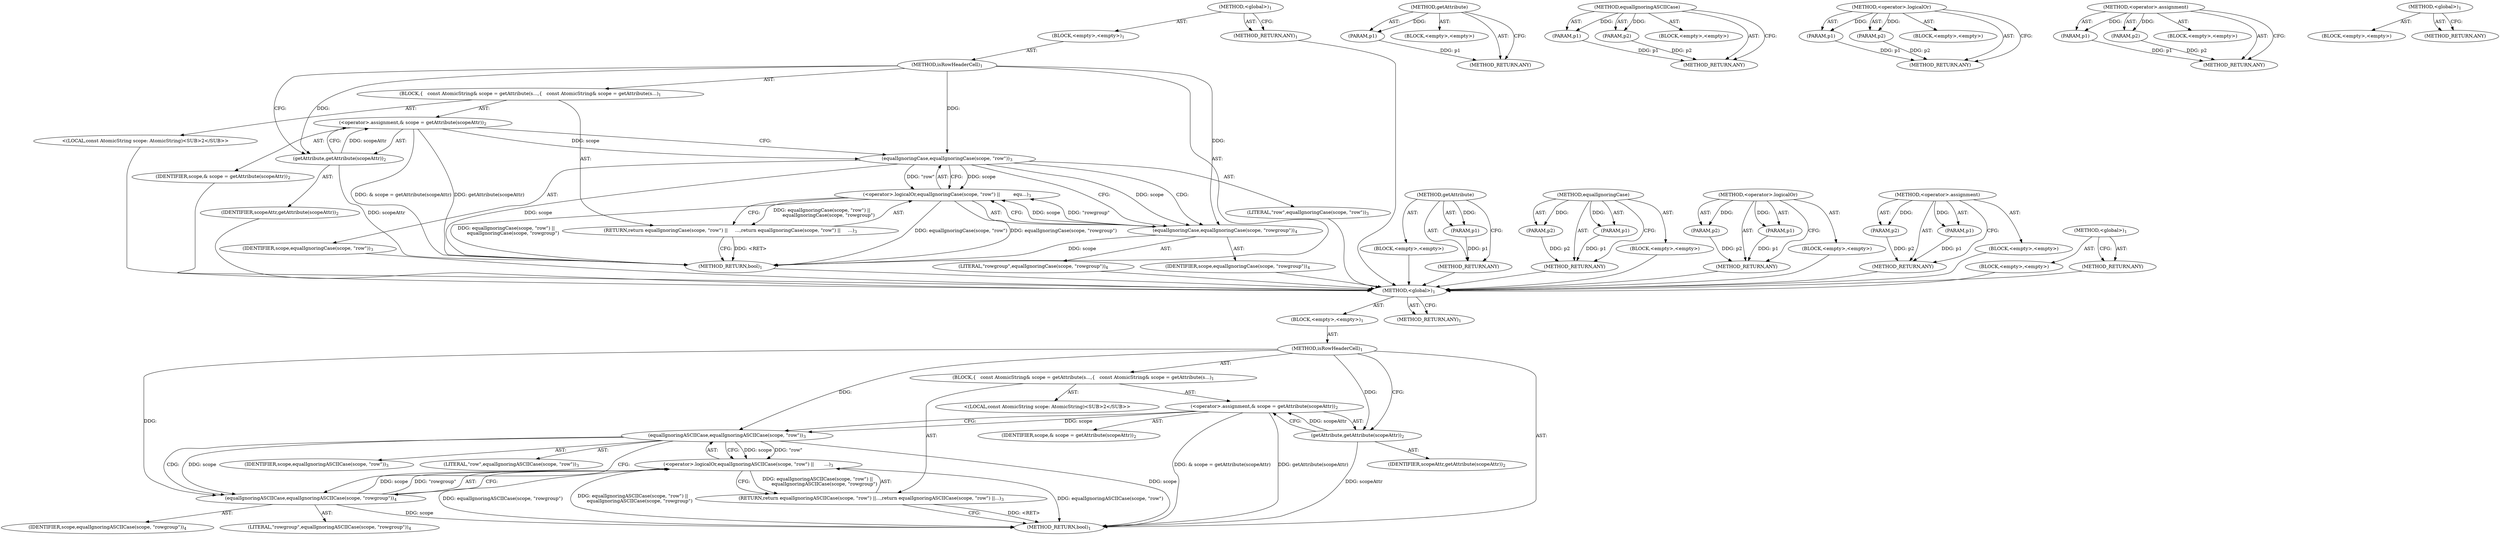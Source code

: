 digraph "&lt;global&gt;" {
vulnerable_6 [label=<(METHOD,&lt;global&gt;)<SUB>1</SUB>>];
vulnerable_7 [label=<(BLOCK,&lt;empty&gt;,&lt;empty&gt;)<SUB>1</SUB>>];
vulnerable_8 [label=<(METHOD,isRowHeaderCell)<SUB>1</SUB>>];
vulnerable_9 [label=<(BLOCK,{
   const AtomicString&amp; scope = getAttribute(s...,{
   const AtomicString&amp; scope = getAttribute(s...)<SUB>1</SUB>>];
vulnerable_10 [label="<(LOCAL,const AtomicString scope: AtomicString)<SUB>2</SUB>>"];
vulnerable_11 [label=<(&lt;operator&gt;.assignment,&amp; scope = getAttribute(scopeAttr))<SUB>2</SUB>>];
vulnerable_12 [label=<(IDENTIFIER,scope,&amp; scope = getAttribute(scopeAttr))<SUB>2</SUB>>];
vulnerable_13 [label=<(getAttribute,getAttribute(scopeAttr))<SUB>2</SUB>>];
vulnerable_14 [label=<(IDENTIFIER,scopeAttr,getAttribute(scopeAttr))<SUB>2</SUB>>];
vulnerable_15 [label=<(RETURN,return equalIgnoringCase(scope, &quot;row&quot;) ||
     ...,return equalIgnoringCase(scope, &quot;row&quot;) ||
     ...)<SUB>3</SUB>>];
vulnerable_16 [label=<(&lt;operator&gt;.logicalOr,equalIgnoringCase(scope, &quot;row&quot;) ||
         equ...)<SUB>3</SUB>>];
vulnerable_17 [label=<(equalIgnoringCase,equalIgnoringCase(scope, &quot;row&quot;))<SUB>3</SUB>>];
vulnerable_18 [label=<(IDENTIFIER,scope,equalIgnoringCase(scope, &quot;row&quot;))<SUB>3</SUB>>];
vulnerable_19 [label=<(LITERAL,&quot;row&quot;,equalIgnoringCase(scope, &quot;row&quot;))<SUB>3</SUB>>];
vulnerable_20 [label=<(equalIgnoringCase,equalIgnoringCase(scope, &quot;rowgroup&quot;))<SUB>4</SUB>>];
vulnerable_21 [label=<(IDENTIFIER,scope,equalIgnoringCase(scope, &quot;rowgroup&quot;))<SUB>4</SUB>>];
vulnerable_22 [label=<(LITERAL,&quot;rowgroup&quot;,equalIgnoringCase(scope, &quot;rowgroup&quot;))<SUB>4</SUB>>];
vulnerable_23 [label=<(METHOD_RETURN,bool)<SUB>1</SUB>>];
vulnerable_25 [label=<(METHOD_RETURN,ANY)<SUB>1</SUB>>];
vulnerable_51 [label=<(METHOD,getAttribute)>];
vulnerable_52 [label=<(PARAM,p1)>];
vulnerable_53 [label=<(BLOCK,&lt;empty&gt;,&lt;empty&gt;)>];
vulnerable_54 [label=<(METHOD_RETURN,ANY)>];
vulnerable_60 [label=<(METHOD,equalIgnoringCase)>];
vulnerable_61 [label=<(PARAM,p1)>];
vulnerable_62 [label=<(PARAM,p2)>];
vulnerable_63 [label=<(BLOCK,&lt;empty&gt;,&lt;empty&gt;)>];
vulnerable_64 [label=<(METHOD_RETURN,ANY)>];
vulnerable_55 [label=<(METHOD,&lt;operator&gt;.logicalOr)>];
vulnerable_56 [label=<(PARAM,p1)>];
vulnerable_57 [label=<(PARAM,p2)>];
vulnerable_58 [label=<(BLOCK,&lt;empty&gt;,&lt;empty&gt;)>];
vulnerable_59 [label=<(METHOD_RETURN,ANY)>];
vulnerable_46 [label=<(METHOD,&lt;operator&gt;.assignment)>];
vulnerable_47 [label=<(PARAM,p1)>];
vulnerable_48 [label=<(PARAM,p2)>];
vulnerable_49 [label=<(BLOCK,&lt;empty&gt;,&lt;empty&gt;)>];
vulnerable_50 [label=<(METHOD_RETURN,ANY)>];
vulnerable_40 [label=<(METHOD,&lt;global&gt;)<SUB>1</SUB>>];
vulnerable_41 [label=<(BLOCK,&lt;empty&gt;,&lt;empty&gt;)>];
vulnerable_42 [label=<(METHOD_RETURN,ANY)>];
fixed_6 [label=<(METHOD,&lt;global&gt;)<SUB>1</SUB>>];
fixed_7 [label=<(BLOCK,&lt;empty&gt;,&lt;empty&gt;)<SUB>1</SUB>>];
fixed_8 [label=<(METHOD,isRowHeaderCell)<SUB>1</SUB>>];
fixed_9 [label=<(BLOCK,{
   const AtomicString&amp; scope = getAttribute(s...,{
   const AtomicString&amp; scope = getAttribute(s...)<SUB>1</SUB>>];
fixed_10 [label="<(LOCAL,const AtomicString scope: AtomicString)<SUB>2</SUB>>"];
fixed_11 [label=<(&lt;operator&gt;.assignment,&amp; scope = getAttribute(scopeAttr))<SUB>2</SUB>>];
fixed_12 [label=<(IDENTIFIER,scope,&amp; scope = getAttribute(scopeAttr))<SUB>2</SUB>>];
fixed_13 [label=<(getAttribute,getAttribute(scopeAttr))<SUB>2</SUB>>];
fixed_14 [label=<(IDENTIFIER,scopeAttr,getAttribute(scopeAttr))<SUB>2</SUB>>];
fixed_15 [label=<(RETURN,return equalIgnoringASCIICase(scope, &quot;row&quot;) ||
...,return equalIgnoringASCIICase(scope, &quot;row&quot;) ||
...)<SUB>3</SUB>>];
fixed_16 [label=<(&lt;operator&gt;.logicalOr,equalIgnoringASCIICase(scope, &quot;row&quot;) ||
       ...)<SUB>3</SUB>>];
fixed_17 [label=<(equalIgnoringASCIICase,equalIgnoringASCIICase(scope, &quot;row&quot;))<SUB>3</SUB>>];
fixed_18 [label=<(IDENTIFIER,scope,equalIgnoringASCIICase(scope, &quot;row&quot;))<SUB>3</SUB>>];
fixed_19 [label=<(LITERAL,&quot;row&quot;,equalIgnoringASCIICase(scope, &quot;row&quot;))<SUB>3</SUB>>];
fixed_20 [label=<(equalIgnoringASCIICase,equalIgnoringASCIICase(scope, &quot;rowgroup&quot;))<SUB>4</SUB>>];
fixed_21 [label=<(IDENTIFIER,scope,equalIgnoringASCIICase(scope, &quot;rowgroup&quot;))<SUB>4</SUB>>];
fixed_22 [label=<(LITERAL,&quot;rowgroup&quot;,equalIgnoringASCIICase(scope, &quot;rowgroup&quot;))<SUB>4</SUB>>];
fixed_23 [label=<(METHOD_RETURN,bool)<SUB>1</SUB>>];
fixed_25 [label=<(METHOD_RETURN,ANY)<SUB>1</SUB>>];
fixed_51 [label=<(METHOD,getAttribute)>];
fixed_52 [label=<(PARAM,p1)>];
fixed_53 [label=<(BLOCK,&lt;empty&gt;,&lt;empty&gt;)>];
fixed_54 [label=<(METHOD_RETURN,ANY)>];
fixed_60 [label=<(METHOD,equalIgnoringASCIICase)>];
fixed_61 [label=<(PARAM,p1)>];
fixed_62 [label=<(PARAM,p2)>];
fixed_63 [label=<(BLOCK,&lt;empty&gt;,&lt;empty&gt;)>];
fixed_64 [label=<(METHOD_RETURN,ANY)>];
fixed_55 [label=<(METHOD,&lt;operator&gt;.logicalOr)>];
fixed_56 [label=<(PARAM,p1)>];
fixed_57 [label=<(PARAM,p2)>];
fixed_58 [label=<(BLOCK,&lt;empty&gt;,&lt;empty&gt;)>];
fixed_59 [label=<(METHOD_RETURN,ANY)>];
fixed_46 [label=<(METHOD,&lt;operator&gt;.assignment)>];
fixed_47 [label=<(PARAM,p1)>];
fixed_48 [label=<(PARAM,p2)>];
fixed_49 [label=<(BLOCK,&lt;empty&gt;,&lt;empty&gt;)>];
fixed_50 [label=<(METHOD_RETURN,ANY)>];
fixed_40 [label=<(METHOD,&lt;global&gt;)<SUB>1</SUB>>];
fixed_41 [label=<(BLOCK,&lt;empty&gt;,&lt;empty&gt;)>];
fixed_42 [label=<(METHOD_RETURN,ANY)>];
vulnerable_6 -> vulnerable_7  [key=0, label="AST: "];
vulnerable_6 -> vulnerable_25  [key=0, label="AST: "];
vulnerable_6 -> vulnerable_25  [key=1, label="CFG: "];
vulnerable_7 -> vulnerable_8  [key=0, label="AST: "];
vulnerable_8 -> vulnerable_9  [key=0, label="AST: "];
vulnerable_8 -> vulnerable_23  [key=0, label="AST: "];
vulnerable_8 -> vulnerable_13  [key=0, label="CFG: "];
vulnerable_8 -> vulnerable_13  [key=1, label="DDG: "];
vulnerable_8 -> vulnerable_17  [key=0, label="DDG: "];
vulnerable_8 -> vulnerable_20  [key=0, label="DDG: "];
vulnerable_9 -> vulnerable_10  [key=0, label="AST: "];
vulnerable_9 -> vulnerable_11  [key=0, label="AST: "];
vulnerable_9 -> vulnerable_15  [key=0, label="AST: "];
vulnerable_10 -> fixed_6  [key=0];
vulnerable_11 -> vulnerable_12  [key=0, label="AST: "];
vulnerable_11 -> vulnerable_13  [key=0, label="AST: "];
vulnerable_11 -> vulnerable_17  [key=0, label="CFG: "];
vulnerable_11 -> vulnerable_17  [key=1, label="DDG: scope"];
vulnerable_11 -> vulnerable_23  [key=0, label="DDG: getAttribute(scopeAttr)"];
vulnerable_11 -> vulnerable_23  [key=1, label="DDG: &amp; scope = getAttribute(scopeAttr)"];
vulnerable_12 -> fixed_6  [key=0];
vulnerable_13 -> vulnerable_14  [key=0, label="AST: "];
vulnerable_13 -> vulnerable_11  [key=0, label="CFG: "];
vulnerable_13 -> vulnerable_11  [key=1, label="DDG: scopeAttr"];
vulnerable_13 -> vulnerable_23  [key=0, label="DDG: scopeAttr"];
vulnerable_14 -> fixed_6  [key=0];
vulnerable_15 -> vulnerable_16  [key=0, label="AST: "];
vulnerable_15 -> vulnerable_23  [key=0, label="CFG: "];
vulnerable_15 -> vulnerable_23  [key=1, label="DDG: &lt;RET&gt;"];
vulnerable_16 -> vulnerable_17  [key=0, label="AST: "];
vulnerable_16 -> vulnerable_20  [key=0, label="AST: "];
vulnerable_16 -> vulnerable_15  [key=0, label="CFG: "];
vulnerable_16 -> vulnerable_15  [key=1, label="DDG: equalIgnoringCase(scope, &quot;row&quot;) ||
         equalIgnoringCase(scope, &quot;rowgroup&quot;)"];
vulnerable_16 -> vulnerable_23  [key=0, label="DDG: equalIgnoringCase(scope, &quot;row&quot;)"];
vulnerable_16 -> vulnerable_23  [key=1, label="DDG: equalIgnoringCase(scope, &quot;rowgroup&quot;)"];
vulnerable_16 -> vulnerable_23  [key=2, label="DDG: equalIgnoringCase(scope, &quot;row&quot;) ||
         equalIgnoringCase(scope, &quot;rowgroup&quot;)"];
vulnerable_17 -> vulnerable_18  [key=0, label="AST: "];
vulnerable_17 -> vulnerable_19  [key=0, label="AST: "];
vulnerable_17 -> vulnerable_16  [key=0, label="CFG: "];
vulnerable_17 -> vulnerable_16  [key=1, label="DDG: scope"];
vulnerable_17 -> vulnerable_16  [key=2, label="DDG: &quot;row&quot;"];
vulnerable_17 -> vulnerable_20  [key=0, label="CFG: "];
vulnerable_17 -> vulnerable_20  [key=1, label="DDG: scope"];
vulnerable_17 -> vulnerable_20  [key=2, label="CDG: "];
vulnerable_17 -> vulnerable_23  [key=0, label="DDG: scope"];
vulnerable_18 -> fixed_6  [key=0];
vulnerable_19 -> fixed_6  [key=0];
vulnerable_20 -> vulnerable_21  [key=0, label="AST: "];
vulnerable_20 -> vulnerable_22  [key=0, label="AST: "];
vulnerable_20 -> vulnerable_16  [key=0, label="CFG: "];
vulnerable_20 -> vulnerable_16  [key=1, label="DDG: scope"];
vulnerable_20 -> vulnerable_16  [key=2, label="DDG: &quot;rowgroup&quot;"];
vulnerable_20 -> vulnerable_23  [key=0, label="DDG: scope"];
vulnerable_21 -> fixed_6  [key=0];
vulnerable_22 -> fixed_6  [key=0];
vulnerable_23 -> fixed_6  [key=0];
vulnerable_25 -> fixed_6  [key=0];
vulnerable_51 -> vulnerable_52  [key=0, label="AST: "];
vulnerable_51 -> vulnerable_52  [key=1, label="DDG: "];
vulnerable_51 -> vulnerable_53  [key=0, label="AST: "];
vulnerable_51 -> vulnerable_54  [key=0, label="AST: "];
vulnerable_51 -> vulnerable_54  [key=1, label="CFG: "];
vulnerable_52 -> vulnerable_54  [key=0, label="DDG: p1"];
vulnerable_53 -> fixed_6  [key=0];
vulnerable_54 -> fixed_6  [key=0];
vulnerable_60 -> vulnerable_61  [key=0, label="AST: "];
vulnerable_60 -> vulnerable_61  [key=1, label="DDG: "];
vulnerable_60 -> vulnerable_63  [key=0, label="AST: "];
vulnerable_60 -> vulnerable_62  [key=0, label="AST: "];
vulnerable_60 -> vulnerable_62  [key=1, label="DDG: "];
vulnerable_60 -> vulnerable_64  [key=0, label="AST: "];
vulnerable_60 -> vulnerable_64  [key=1, label="CFG: "];
vulnerable_61 -> vulnerable_64  [key=0, label="DDG: p1"];
vulnerable_62 -> vulnerable_64  [key=0, label="DDG: p2"];
vulnerable_63 -> fixed_6  [key=0];
vulnerable_64 -> fixed_6  [key=0];
vulnerable_55 -> vulnerable_56  [key=0, label="AST: "];
vulnerable_55 -> vulnerable_56  [key=1, label="DDG: "];
vulnerable_55 -> vulnerable_58  [key=0, label="AST: "];
vulnerable_55 -> vulnerable_57  [key=0, label="AST: "];
vulnerable_55 -> vulnerable_57  [key=1, label="DDG: "];
vulnerable_55 -> vulnerable_59  [key=0, label="AST: "];
vulnerable_55 -> vulnerable_59  [key=1, label="CFG: "];
vulnerable_56 -> vulnerable_59  [key=0, label="DDG: p1"];
vulnerable_57 -> vulnerable_59  [key=0, label="DDG: p2"];
vulnerable_58 -> fixed_6  [key=0];
vulnerable_59 -> fixed_6  [key=0];
vulnerable_46 -> vulnerable_47  [key=0, label="AST: "];
vulnerable_46 -> vulnerable_47  [key=1, label="DDG: "];
vulnerable_46 -> vulnerable_49  [key=0, label="AST: "];
vulnerable_46 -> vulnerable_48  [key=0, label="AST: "];
vulnerable_46 -> vulnerable_48  [key=1, label="DDG: "];
vulnerable_46 -> vulnerable_50  [key=0, label="AST: "];
vulnerable_46 -> vulnerable_50  [key=1, label="CFG: "];
vulnerable_47 -> vulnerable_50  [key=0, label="DDG: p1"];
vulnerable_48 -> vulnerable_50  [key=0, label="DDG: p2"];
vulnerable_49 -> fixed_6  [key=0];
vulnerable_50 -> fixed_6  [key=0];
vulnerable_40 -> vulnerable_41  [key=0, label="AST: "];
vulnerable_40 -> vulnerable_42  [key=0, label="AST: "];
vulnerable_40 -> vulnerable_42  [key=1, label="CFG: "];
vulnerable_41 -> fixed_6  [key=0];
vulnerable_42 -> fixed_6  [key=0];
fixed_6 -> fixed_7  [key=0, label="AST: "];
fixed_6 -> fixed_25  [key=0, label="AST: "];
fixed_6 -> fixed_25  [key=1, label="CFG: "];
fixed_7 -> fixed_8  [key=0, label="AST: "];
fixed_8 -> fixed_9  [key=0, label="AST: "];
fixed_8 -> fixed_23  [key=0, label="AST: "];
fixed_8 -> fixed_13  [key=0, label="CFG: "];
fixed_8 -> fixed_13  [key=1, label="DDG: "];
fixed_8 -> fixed_17  [key=0, label="DDG: "];
fixed_8 -> fixed_20  [key=0, label="DDG: "];
fixed_9 -> fixed_10  [key=0, label="AST: "];
fixed_9 -> fixed_11  [key=0, label="AST: "];
fixed_9 -> fixed_15  [key=0, label="AST: "];
fixed_11 -> fixed_12  [key=0, label="AST: "];
fixed_11 -> fixed_13  [key=0, label="AST: "];
fixed_11 -> fixed_17  [key=0, label="CFG: "];
fixed_11 -> fixed_17  [key=1, label="DDG: scope"];
fixed_11 -> fixed_23  [key=0, label="DDG: getAttribute(scopeAttr)"];
fixed_11 -> fixed_23  [key=1, label="DDG: &amp; scope = getAttribute(scopeAttr)"];
fixed_13 -> fixed_14  [key=0, label="AST: "];
fixed_13 -> fixed_11  [key=0, label="CFG: "];
fixed_13 -> fixed_11  [key=1, label="DDG: scopeAttr"];
fixed_13 -> fixed_23  [key=0, label="DDG: scopeAttr"];
fixed_15 -> fixed_16  [key=0, label="AST: "];
fixed_15 -> fixed_23  [key=0, label="CFG: "];
fixed_15 -> fixed_23  [key=1, label="DDG: &lt;RET&gt;"];
fixed_16 -> fixed_17  [key=0, label="AST: "];
fixed_16 -> fixed_20  [key=0, label="AST: "];
fixed_16 -> fixed_15  [key=0, label="CFG: "];
fixed_16 -> fixed_15  [key=1, label="DDG: equalIgnoringASCIICase(scope, &quot;row&quot;) ||
         equalIgnoringASCIICase(scope, &quot;rowgroup&quot;)"];
fixed_16 -> fixed_23  [key=0, label="DDG: equalIgnoringASCIICase(scope, &quot;row&quot;)"];
fixed_16 -> fixed_23  [key=1, label="DDG: equalIgnoringASCIICase(scope, &quot;rowgroup&quot;)"];
fixed_16 -> fixed_23  [key=2, label="DDG: equalIgnoringASCIICase(scope, &quot;row&quot;) ||
         equalIgnoringASCIICase(scope, &quot;rowgroup&quot;)"];
fixed_17 -> fixed_18  [key=0, label="AST: "];
fixed_17 -> fixed_19  [key=0, label="AST: "];
fixed_17 -> fixed_16  [key=0, label="CFG: "];
fixed_17 -> fixed_16  [key=1, label="DDG: scope"];
fixed_17 -> fixed_16  [key=2, label="DDG: &quot;row&quot;"];
fixed_17 -> fixed_20  [key=0, label="CFG: "];
fixed_17 -> fixed_20  [key=1, label="DDG: scope"];
fixed_17 -> fixed_20  [key=2, label="CDG: "];
fixed_17 -> fixed_23  [key=0, label="DDG: scope"];
fixed_20 -> fixed_21  [key=0, label="AST: "];
fixed_20 -> fixed_22  [key=0, label="AST: "];
fixed_20 -> fixed_16  [key=0, label="CFG: "];
fixed_20 -> fixed_16  [key=1, label="DDG: scope"];
fixed_20 -> fixed_16  [key=2, label="DDG: &quot;rowgroup&quot;"];
fixed_20 -> fixed_23  [key=0, label="DDG: scope"];
fixed_51 -> fixed_52  [key=0, label="AST: "];
fixed_51 -> fixed_52  [key=1, label="DDG: "];
fixed_51 -> fixed_53  [key=0, label="AST: "];
fixed_51 -> fixed_54  [key=0, label="AST: "];
fixed_51 -> fixed_54  [key=1, label="CFG: "];
fixed_52 -> fixed_54  [key=0, label="DDG: p1"];
fixed_60 -> fixed_61  [key=0, label="AST: "];
fixed_60 -> fixed_61  [key=1, label="DDG: "];
fixed_60 -> fixed_63  [key=0, label="AST: "];
fixed_60 -> fixed_62  [key=0, label="AST: "];
fixed_60 -> fixed_62  [key=1, label="DDG: "];
fixed_60 -> fixed_64  [key=0, label="AST: "];
fixed_60 -> fixed_64  [key=1, label="CFG: "];
fixed_61 -> fixed_64  [key=0, label="DDG: p1"];
fixed_62 -> fixed_64  [key=0, label="DDG: p2"];
fixed_55 -> fixed_56  [key=0, label="AST: "];
fixed_55 -> fixed_56  [key=1, label="DDG: "];
fixed_55 -> fixed_58  [key=0, label="AST: "];
fixed_55 -> fixed_57  [key=0, label="AST: "];
fixed_55 -> fixed_57  [key=1, label="DDG: "];
fixed_55 -> fixed_59  [key=0, label="AST: "];
fixed_55 -> fixed_59  [key=1, label="CFG: "];
fixed_56 -> fixed_59  [key=0, label="DDG: p1"];
fixed_57 -> fixed_59  [key=0, label="DDG: p2"];
fixed_46 -> fixed_47  [key=0, label="AST: "];
fixed_46 -> fixed_47  [key=1, label="DDG: "];
fixed_46 -> fixed_49  [key=0, label="AST: "];
fixed_46 -> fixed_48  [key=0, label="AST: "];
fixed_46 -> fixed_48  [key=1, label="DDG: "];
fixed_46 -> fixed_50  [key=0, label="AST: "];
fixed_46 -> fixed_50  [key=1, label="CFG: "];
fixed_47 -> fixed_50  [key=0, label="DDG: p1"];
fixed_48 -> fixed_50  [key=0, label="DDG: p2"];
fixed_40 -> fixed_41  [key=0, label="AST: "];
fixed_40 -> fixed_42  [key=0, label="AST: "];
fixed_40 -> fixed_42  [key=1, label="CFG: "];
}
